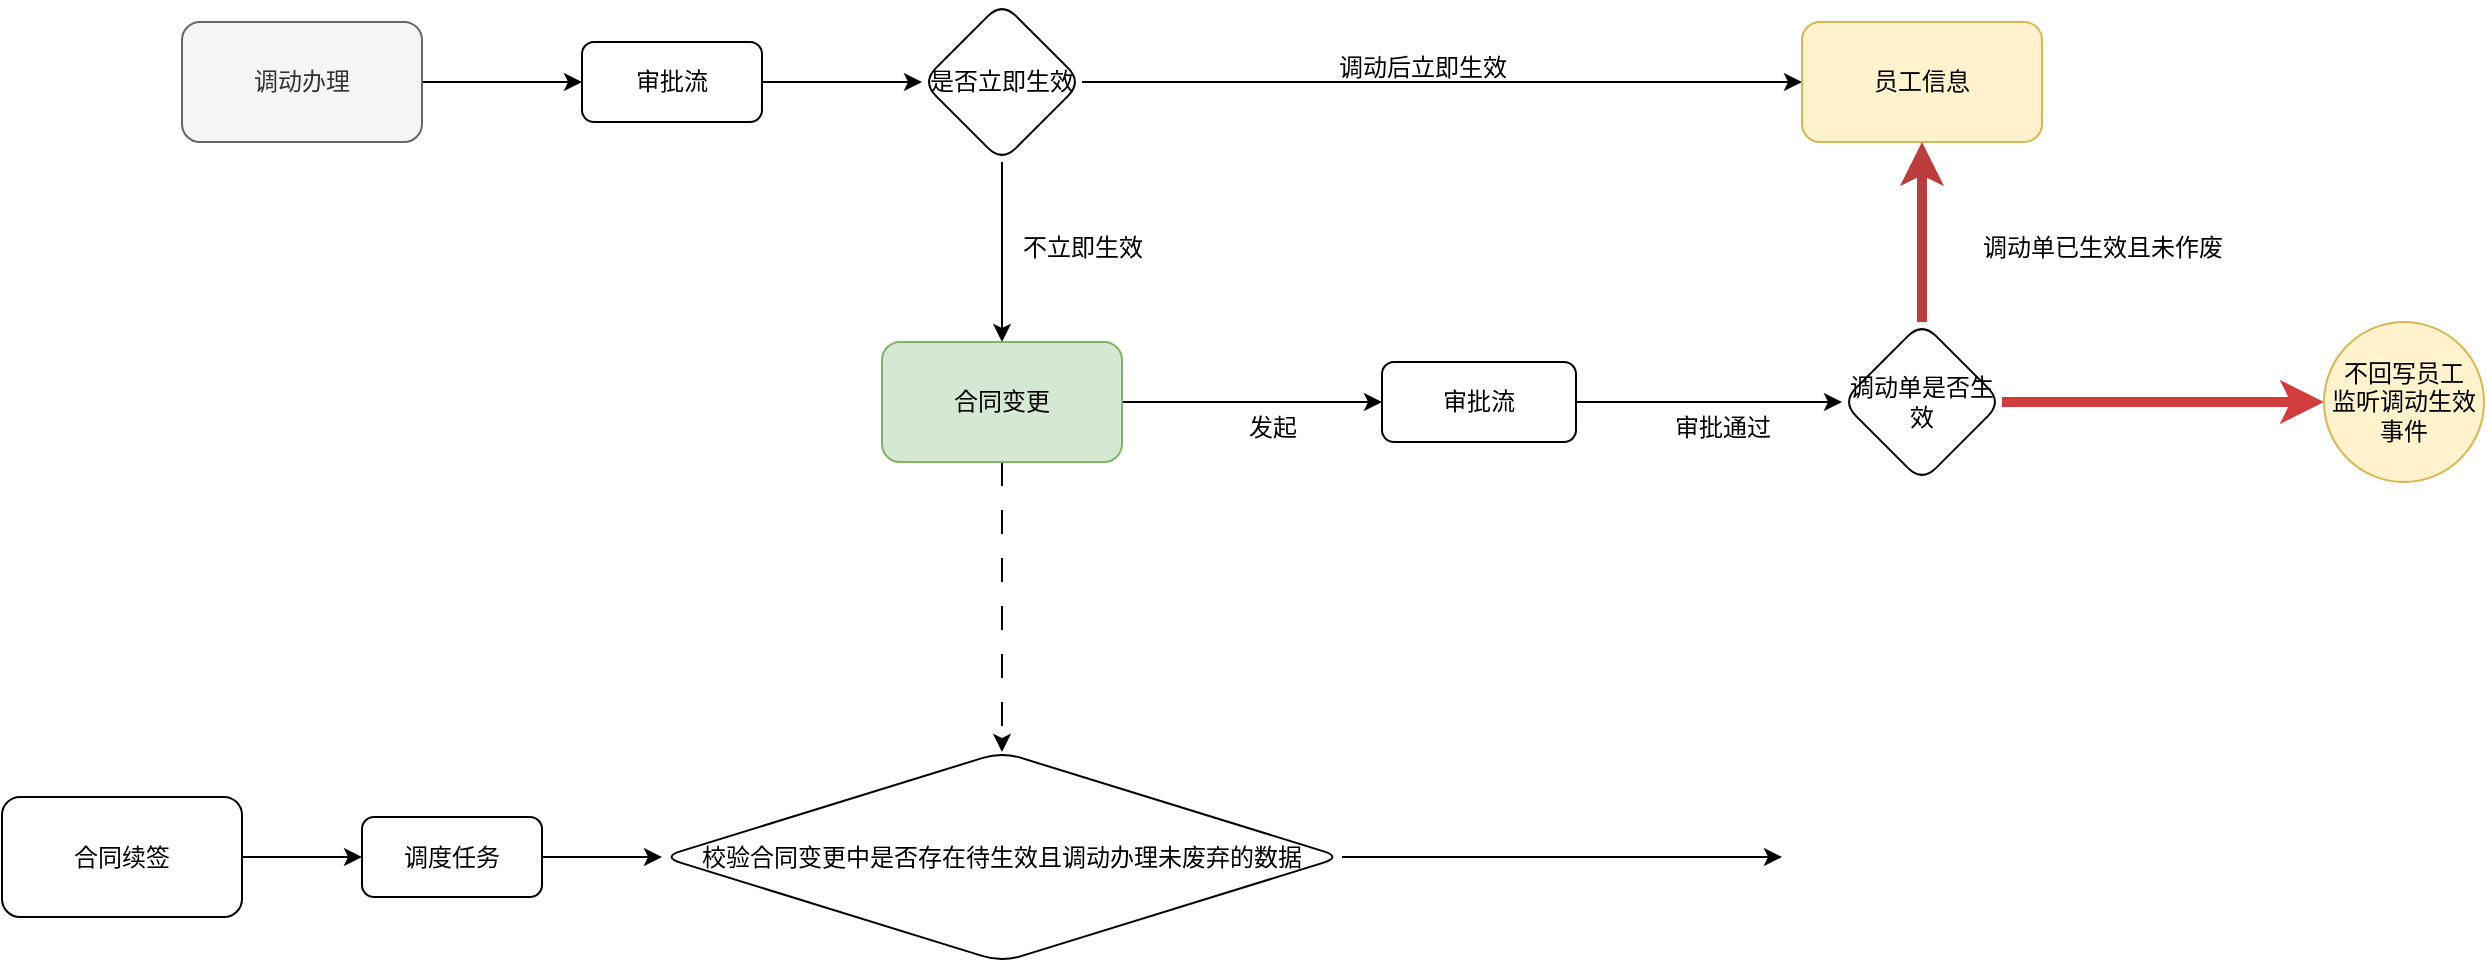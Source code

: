 <mxfile version="24.7.12">
  <diagram name="第 1 页" id="DPSyQwWOgaOE_y3GqYlp">
    <mxGraphModel dx="1434" dy="749" grid="1" gridSize="10" guides="1" tooltips="1" connect="1" arrows="1" fold="1" page="1" pageScale="1" pageWidth="827" pageHeight="1169" math="0" shadow="0">
      <root>
        <mxCell id="0" />
        <mxCell id="1" parent="0" />
        <mxCell id="ugEGjnZIFQsKq-Si5FoI-5" value="" style="edgeStyle=orthogonalEdgeStyle;rounded=0;orthogonalLoop=1;jettySize=auto;html=1;" edge="1" parent="1" source="ugEGjnZIFQsKq-Si5FoI-1" target="ugEGjnZIFQsKq-Si5FoI-4">
          <mxGeometry relative="1" as="geometry" />
        </mxCell>
        <mxCell id="ugEGjnZIFQsKq-Si5FoI-1" value="调动办理" style="rounded=1;whiteSpace=wrap;html=1;fillColor=#f5f5f5;fontColor=#333333;strokeColor=#666666;" vertex="1" parent="1">
          <mxGeometry x="130" y="150" width="120" height="60" as="geometry" />
        </mxCell>
        <mxCell id="ugEGjnZIFQsKq-Si5FoI-7" value="" style="edgeStyle=orthogonalEdgeStyle;rounded=0;orthogonalLoop=1;jettySize=auto;html=1;" edge="1" parent="1" source="ugEGjnZIFQsKq-Si5FoI-4" target="ugEGjnZIFQsKq-Si5FoI-6">
          <mxGeometry relative="1" as="geometry" />
        </mxCell>
        <mxCell id="ugEGjnZIFQsKq-Si5FoI-4" value="审批流" style="rounded=1;whiteSpace=wrap;html=1;" vertex="1" parent="1">
          <mxGeometry x="330" y="160" width="90" height="40" as="geometry" />
        </mxCell>
        <mxCell id="ugEGjnZIFQsKq-Si5FoI-9" value="" style="edgeStyle=orthogonalEdgeStyle;rounded=0;orthogonalLoop=1;jettySize=auto;html=1;" edge="1" parent="1" source="ugEGjnZIFQsKq-Si5FoI-6" target="ugEGjnZIFQsKq-Si5FoI-8">
          <mxGeometry relative="1" as="geometry" />
        </mxCell>
        <mxCell id="ugEGjnZIFQsKq-Si5FoI-11" value="" style="edgeStyle=orthogonalEdgeStyle;rounded=0;orthogonalLoop=1;jettySize=auto;html=1;" edge="1" parent="1" source="ugEGjnZIFQsKq-Si5FoI-6" target="ugEGjnZIFQsKq-Si5FoI-10">
          <mxGeometry relative="1" as="geometry" />
        </mxCell>
        <mxCell id="ugEGjnZIFQsKq-Si5FoI-6" value="是否立即生效" style="rhombus;whiteSpace=wrap;html=1;rounded=1;" vertex="1" parent="1">
          <mxGeometry x="500" y="140" width="80" height="80" as="geometry" />
        </mxCell>
        <mxCell id="ugEGjnZIFQsKq-Si5FoI-8" value="员工信息" style="whiteSpace=wrap;html=1;rounded=1;fillColor=#fff2cc;strokeColor=#d6b656;" vertex="1" parent="1">
          <mxGeometry x="940" y="150" width="120" height="60" as="geometry" />
        </mxCell>
        <mxCell id="ugEGjnZIFQsKq-Si5FoI-13" value="" style="edgeStyle=orthogonalEdgeStyle;rounded=0;orthogonalLoop=1;jettySize=auto;html=1;" edge="1" parent="1" source="ugEGjnZIFQsKq-Si5FoI-10" target="ugEGjnZIFQsKq-Si5FoI-12">
          <mxGeometry relative="1" as="geometry" />
        </mxCell>
        <mxCell id="ugEGjnZIFQsKq-Si5FoI-38" style="edgeStyle=orthogonalEdgeStyle;rounded=0;orthogonalLoop=1;jettySize=auto;html=1;dashed=1;dashPattern=12 12;" edge="1" parent="1" source="ugEGjnZIFQsKq-Si5FoI-10" target="ugEGjnZIFQsKq-Si5FoI-36">
          <mxGeometry relative="1" as="geometry" />
        </mxCell>
        <mxCell id="ugEGjnZIFQsKq-Si5FoI-10" value="合同变更" style="whiteSpace=wrap;html=1;rounded=1;fillColor=#d5e8d4;strokeColor=#82b366;" vertex="1" parent="1">
          <mxGeometry x="480" y="310" width="120" height="60" as="geometry" />
        </mxCell>
        <mxCell id="ugEGjnZIFQsKq-Si5FoI-15" value="" style="edgeStyle=orthogonalEdgeStyle;rounded=0;orthogonalLoop=1;jettySize=auto;html=1;" edge="1" parent="1" source="ugEGjnZIFQsKq-Si5FoI-12" target="ugEGjnZIFQsKq-Si5FoI-14">
          <mxGeometry relative="1" as="geometry" />
        </mxCell>
        <mxCell id="ugEGjnZIFQsKq-Si5FoI-12" value="审批流" style="whiteSpace=wrap;html=1;rounded=1;" vertex="1" parent="1">
          <mxGeometry x="730" y="320" width="97" height="40" as="geometry" />
        </mxCell>
        <mxCell id="ugEGjnZIFQsKq-Si5FoI-17" style="edgeStyle=orthogonalEdgeStyle;rounded=0;orthogonalLoop=1;jettySize=auto;html=1;entryX=0.5;entryY=1;entryDx=0;entryDy=0;strokeWidth=5;strokeColor=#bb3e3e;" edge="1" parent="1" source="ugEGjnZIFQsKq-Si5FoI-14" target="ugEGjnZIFQsKq-Si5FoI-8">
          <mxGeometry relative="1" as="geometry" />
        </mxCell>
        <mxCell id="ugEGjnZIFQsKq-Si5FoI-26" value="" style="edgeStyle=orthogonalEdgeStyle;rounded=0;orthogonalLoop=1;jettySize=auto;html=1;strokeWidth=5;strokeColor=#d13d3d;" edge="1" parent="1" source="ugEGjnZIFQsKq-Si5FoI-14" target="ugEGjnZIFQsKq-Si5FoI-25">
          <mxGeometry relative="1" as="geometry" />
        </mxCell>
        <mxCell id="ugEGjnZIFQsKq-Si5FoI-14" value="调动单是否生效" style="rhombus;whiteSpace=wrap;html=1;rounded=1;" vertex="1" parent="1">
          <mxGeometry x="960" y="300" width="80" height="80" as="geometry" />
        </mxCell>
        <mxCell id="ugEGjnZIFQsKq-Si5FoI-18" value="调动单已生效且未作废" style="text;html=1;align=center;verticalAlign=middle;resizable=0;points=[];autosize=1;strokeColor=none;fillColor=none;" vertex="1" parent="1">
          <mxGeometry x="1020" y="248" width="140" height="30" as="geometry" />
        </mxCell>
        <mxCell id="ugEGjnZIFQsKq-Si5FoI-19" value="审批通过" style="text;html=1;align=center;verticalAlign=middle;resizable=0;points=[];autosize=1;strokeColor=none;fillColor=none;" vertex="1" parent="1">
          <mxGeometry x="865" y="338" width="70" height="30" as="geometry" />
        </mxCell>
        <mxCell id="ugEGjnZIFQsKq-Si5FoI-20" value="发起" style="text;html=1;align=center;verticalAlign=middle;resizable=0;points=[];autosize=1;strokeColor=none;fillColor=none;" vertex="1" parent="1">
          <mxGeometry x="650" y="338" width="50" height="30" as="geometry" />
        </mxCell>
        <mxCell id="ugEGjnZIFQsKq-Si5FoI-25" value="不回写员工&lt;br&gt;监听调动生效事件" style="ellipse;whiteSpace=wrap;html=1;rounded=1;fillColor=#fff2cc;strokeColor=#d6b656;" vertex="1" parent="1">
          <mxGeometry x="1201" y="300" width="80" height="80" as="geometry" />
        </mxCell>
        <mxCell id="ugEGjnZIFQsKq-Si5FoI-27" value="调动后立即生效" style="text;html=1;align=center;verticalAlign=middle;resizable=0;points=[];autosize=1;strokeColor=none;fillColor=none;" vertex="1" parent="1">
          <mxGeometry x="695" y="158" width="110" height="30" as="geometry" />
        </mxCell>
        <mxCell id="ugEGjnZIFQsKq-Si5FoI-28" value="不立即生效" style="text;html=1;align=center;verticalAlign=middle;resizable=0;points=[];autosize=1;strokeColor=none;fillColor=none;" vertex="1" parent="1">
          <mxGeometry x="540" y="248" width="80" height="30" as="geometry" />
        </mxCell>
        <mxCell id="ugEGjnZIFQsKq-Si5FoI-34" style="edgeStyle=orthogonalEdgeStyle;rounded=0;orthogonalLoop=1;jettySize=auto;html=1;" edge="1" parent="1" source="ugEGjnZIFQsKq-Si5FoI-29" target="ugEGjnZIFQsKq-Si5FoI-33">
          <mxGeometry relative="1" as="geometry" />
        </mxCell>
        <mxCell id="ugEGjnZIFQsKq-Si5FoI-29" value="合同续签" style="rounded=1;whiteSpace=wrap;html=1;" vertex="1" parent="1">
          <mxGeometry x="40" y="537.5" width="120" height="60" as="geometry" />
        </mxCell>
        <mxCell id="ugEGjnZIFQsKq-Si5FoI-37" value="" style="edgeStyle=orthogonalEdgeStyle;rounded=0;orthogonalLoop=1;jettySize=auto;html=1;" edge="1" parent="1" source="ugEGjnZIFQsKq-Si5FoI-33" target="ugEGjnZIFQsKq-Si5FoI-36">
          <mxGeometry relative="1" as="geometry" />
        </mxCell>
        <mxCell id="ugEGjnZIFQsKq-Si5FoI-33" value="调度任务" style="rounded=1;whiteSpace=wrap;html=1;" vertex="1" parent="1">
          <mxGeometry x="220" y="547.5" width="90" height="40" as="geometry" />
        </mxCell>
        <mxCell id="ugEGjnZIFQsKq-Si5FoI-39" style="edgeStyle=orthogonalEdgeStyle;rounded=0;orthogonalLoop=1;jettySize=auto;html=1;" edge="1" parent="1" source="ugEGjnZIFQsKq-Si5FoI-36">
          <mxGeometry relative="1" as="geometry">
            <mxPoint x="930" y="567.5" as="targetPoint" />
          </mxGeometry>
        </mxCell>
        <mxCell id="ugEGjnZIFQsKq-Si5FoI-36" value="校验合同变更中是否存在待生效且调动办理未废弃的数据" style="rhombus;whiteSpace=wrap;html=1;rounded=1;" vertex="1" parent="1">
          <mxGeometry x="370" y="515" width="340" height="105" as="geometry" />
        </mxCell>
      </root>
    </mxGraphModel>
  </diagram>
</mxfile>
